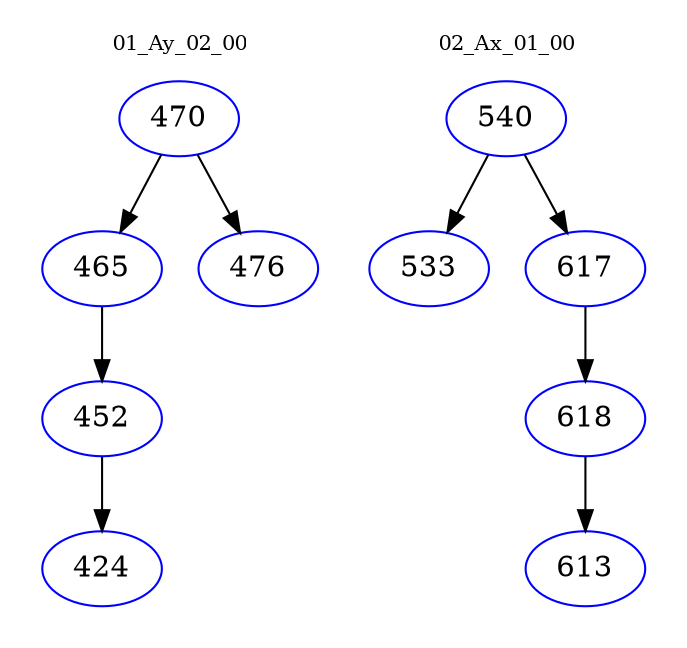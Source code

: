 digraph{
subgraph cluster_0 {
color = white
label = "01_Ay_02_00";
fontsize=10;
T0_470 [label="470", color="blue"]
T0_470 -> T0_465 [color="black"]
T0_465 [label="465", color="blue"]
T0_465 -> T0_452 [color="black"]
T0_452 [label="452", color="blue"]
T0_452 -> T0_424 [color="black"]
T0_424 [label="424", color="blue"]
T0_470 -> T0_476 [color="black"]
T0_476 [label="476", color="blue"]
}
subgraph cluster_1 {
color = white
label = "02_Ax_01_00";
fontsize=10;
T1_540 [label="540", color="blue"]
T1_540 -> T1_533 [color="black"]
T1_533 [label="533", color="blue"]
T1_540 -> T1_617 [color="black"]
T1_617 [label="617", color="blue"]
T1_617 -> T1_618 [color="black"]
T1_618 [label="618", color="blue"]
T1_618 -> T1_613 [color="black"]
T1_613 [label="613", color="blue"]
}
}

